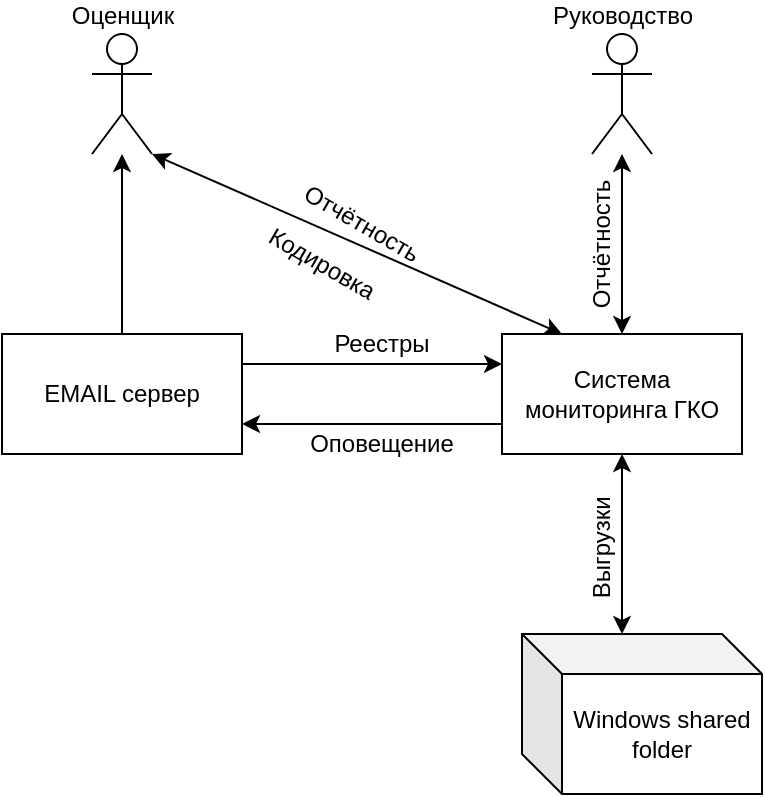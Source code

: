 <mxfile version="23.1.5" type="device">
  <diagram id="POQGx6StnmHGbRjdnuzv" name="Страница 1">
    <mxGraphModel dx="2938" dy="1180" grid="1" gridSize="10" guides="1" tooltips="1" connect="1" arrows="1" fold="1" page="1" pageScale="1" pageWidth="827" pageHeight="1169" math="0" shadow="0">
      <root>
        <mxCell id="0" />
        <mxCell id="1" parent="0" />
        <mxCell id="H2MNHMqBxrGVBjSetJrd-1" value="Оценщик" style="shape=umlActor;verticalLabelPosition=top;verticalAlign=bottom;html=1;outlineConnect=0;labelPosition=center;align=center;" parent="1" vertex="1">
          <mxGeometry x="475" y="220" width="30" height="60" as="geometry" />
        </mxCell>
        <mxCell id="H2MNHMqBxrGVBjSetJrd-2" value="Система мониторинга ГКО" style="rounded=0;whiteSpace=wrap;html=1;" parent="1" vertex="1">
          <mxGeometry x="680" y="370" width="120" height="60" as="geometry" />
        </mxCell>
        <mxCell id="H2MNHMqBxrGVBjSetJrd-3" value="EMAIL сервер" style="rounded=0;whiteSpace=wrap;html=1;" parent="1" vertex="1">
          <mxGeometry x="430" y="370" width="120" height="60" as="geometry" />
        </mxCell>
        <mxCell id="H2MNHMqBxrGVBjSetJrd-5" value="Реестры" style="text;html=1;strokeColor=none;fillColor=none;align=center;verticalAlign=middle;whiteSpace=wrap;rounded=0;" parent="1" vertex="1">
          <mxGeometry x="590" y="360" width="60" height="30" as="geometry" />
        </mxCell>
        <mxCell id="H2MNHMqBxrGVBjSetJrd-6" value="" style="endArrow=classic;html=1;rounded=0;exitX=1;exitY=0.25;exitDx=0;exitDy=0;entryX=0;entryY=0.25;entryDx=0;entryDy=0;" parent="1" source="H2MNHMqBxrGVBjSetJrd-3" target="H2MNHMqBxrGVBjSetJrd-2" edge="1">
          <mxGeometry width="50" height="50" relative="1" as="geometry">
            <mxPoint x="610" y="550" as="sourcePoint" />
            <mxPoint x="660" y="500" as="targetPoint" />
            <Array as="points">
              <mxPoint x="630" y="385" />
            </Array>
          </mxGeometry>
        </mxCell>
        <mxCell id="H2MNHMqBxrGVBjSetJrd-7" value="" style="endArrow=classic;html=1;rounded=0;exitX=0;exitY=0.75;exitDx=0;exitDy=0;entryX=1;entryY=0.75;entryDx=0;entryDy=0;" parent="1" source="H2MNHMqBxrGVBjSetJrd-2" target="H2MNHMqBxrGVBjSetJrd-3" edge="1">
          <mxGeometry width="50" height="50" relative="1" as="geometry">
            <mxPoint x="690" y="430" as="sourcePoint" />
            <mxPoint x="740" y="380" as="targetPoint" />
          </mxGeometry>
        </mxCell>
        <mxCell id="H2MNHMqBxrGVBjSetJrd-8" value="Оповещение" style="text;html=1;strokeColor=none;fillColor=none;align=center;verticalAlign=middle;whiteSpace=wrap;rounded=0;" parent="1" vertex="1">
          <mxGeometry x="590" y="410" width="60" height="30" as="geometry" />
        </mxCell>
        <mxCell id="H2MNHMqBxrGVBjSetJrd-9" value="" style="endArrow=classic;html=1;rounded=0;" parent="1" target="H2MNHMqBxrGVBjSetJrd-1" edge="1">
          <mxGeometry width="50" height="50" relative="1" as="geometry">
            <mxPoint x="490" y="370" as="sourcePoint" />
            <mxPoint x="540" y="320" as="targetPoint" />
          </mxGeometry>
        </mxCell>
        <mxCell id="H2MNHMqBxrGVBjSetJrd-12" value="Windows shared&lt;br&gt;folder" style="shape=cube;whiteSpace=wrap;html=1;boundedLbl=1;backgroundOutline=1;darkOpacity=0.05;darkOpacity2=0.1;" parent="1" vertex="1">
          <mxGeometry x="690" y="520" width="120" height="80" as="geometry" />
        </mxCell>
        <mxCell id="H2MNHMqBxrGVBjSetJrd-13" value="" style="endArrow=classic;startArrow=classic;html=1;rounded=0;entryX=0.5;entryY=1;entryDx=0;entryDy=0;exitX=0;exitY=0;exitDx=50;exitDy=0;exitPerimeter=0;" parent="1" source="H2MNHMqBxrGVBjSetJrd-12" target="H2MNHMqBxrGVBjSetJrd-2" edge="1">
          <mxGeometry width="50" height="50" relative="1" as="geometry">
            <mxPoint x="590" y="550" as="sourcePoint" />
            <mxPoint x="640" y="500" as="targetPoint" />
          </mxGeometry>
        </mxCell>
        <mxCell id="H2MNHMqBxrGVBjSetJrd-14" value="Выгрузки&amp;nbsp;" style="text;html=1;strokeColor=none;fillColor=none;align=center;verticalAlign=middle;whiteSpace=wrap;rounded=0;horizontal=0;" parent="1" vertex="1">
          <mxGeometry x="700" y="460" width="60" height="30" as="geometry" />
        </mxCell>
        <mxCell id="H2MNHMqBxrGVBjSetJrd-16" value="Руководство" style="shape=umlActor;verticalLabelPosition=top;verticalAlign=bottom;html=1;outlineConnect=0;labelPosition=center;align=center;" parent="1" vertex="1">
          <mxGeometry x="725" y="220" width="30" height="60" as="geometry" />
        </mxCell>
        <mxCell id="H2MNHMqBxrGVBjSetJrd-17" value="" style="endArrow=classic;startArrow=classic;html=1;rounded=0;exitX=0.5;exitY=0;exitDx=0;exitDy=0;" parent="1" source="H2MNHMqBxrGVBjSetJrd-2" target="H2MNHMqBxrGVBjSetJrd-16" edge="1">
          <mxGeometry width="50" height="50" relative="1" as="geometry">
            <mxPoint x="870" y="370" as="sourcePoint" />
            <mxPoint x="920" y="320" as="targetPoint" />
          </mxGeometry>
        </mxCell>
        <mxCell id="H2MNHMqBxrGVBjSetJrd-18" value="Отчётность" style="text;html=1;strokeColor=none;fillColor=none;align=center;verticalAlign=middle;whiteSpace=wrap;rounded=0;horizontal=0;" parent="1" vertex="1">
          <mxGeometry x="700" y="310" width="60" height="30" as="geometry" />
        </mxCell>
        <mxCell id="H2MNHMqBxrGVBjSetJrd-19" value="" style="endArrow=classic;startArrow=classic;html=1;rounded=0;exitX=1;exitY=1;exitDx=0;exitDy=0;exitPerimeter=0;entryX=0.25;entryY=0;entryDx=0;entryDy=0;" parent="1" source="H2MNHMqBxrGVBjSetJrd-1" target="H2MNHMqBxrGVBjSetJrd-2" edge="1">
          <mxGeometry width="50" height="50" relative="1" as="geometry">
            <mxPoint x="590" y="300" as="sourcePoint" />
            <mxPoint x="640" y="250" as="targetPoint" />
          </mxGeometry>
        </mxCell>
        <mxCell id="H2MNHMqBxrGVBjSetJrd-20" value="Отчётность" style="text;html=1;strokeColor=none;fillColor=none;align=center;verticalAlign=middle;whiteSpace=wrap;rounded=0;horizontal=0;rotation=120;" parent="1" vertex="1">
          <mxGeometry x="580" y="300" width="60" height="30" as="geometry" />
        </mxCell>
        <mxCell id="u5PJjqnGApFAyCO4N57k-1" value="Кодировка" style="text;html=1;strokeColor=none;fillColor=none;align=center;verticalAlign=middle;whiteSpace=wrap;rounded=0;horizontal=0;rotation=120;" vertex="1" parent="1">
          <mxGeometry x="560" y="320" width="60" height="30" as="geometry" />
        </mxCell>
      </root>
    </mxGraphModel>
  </diagram>
</mxfile>
